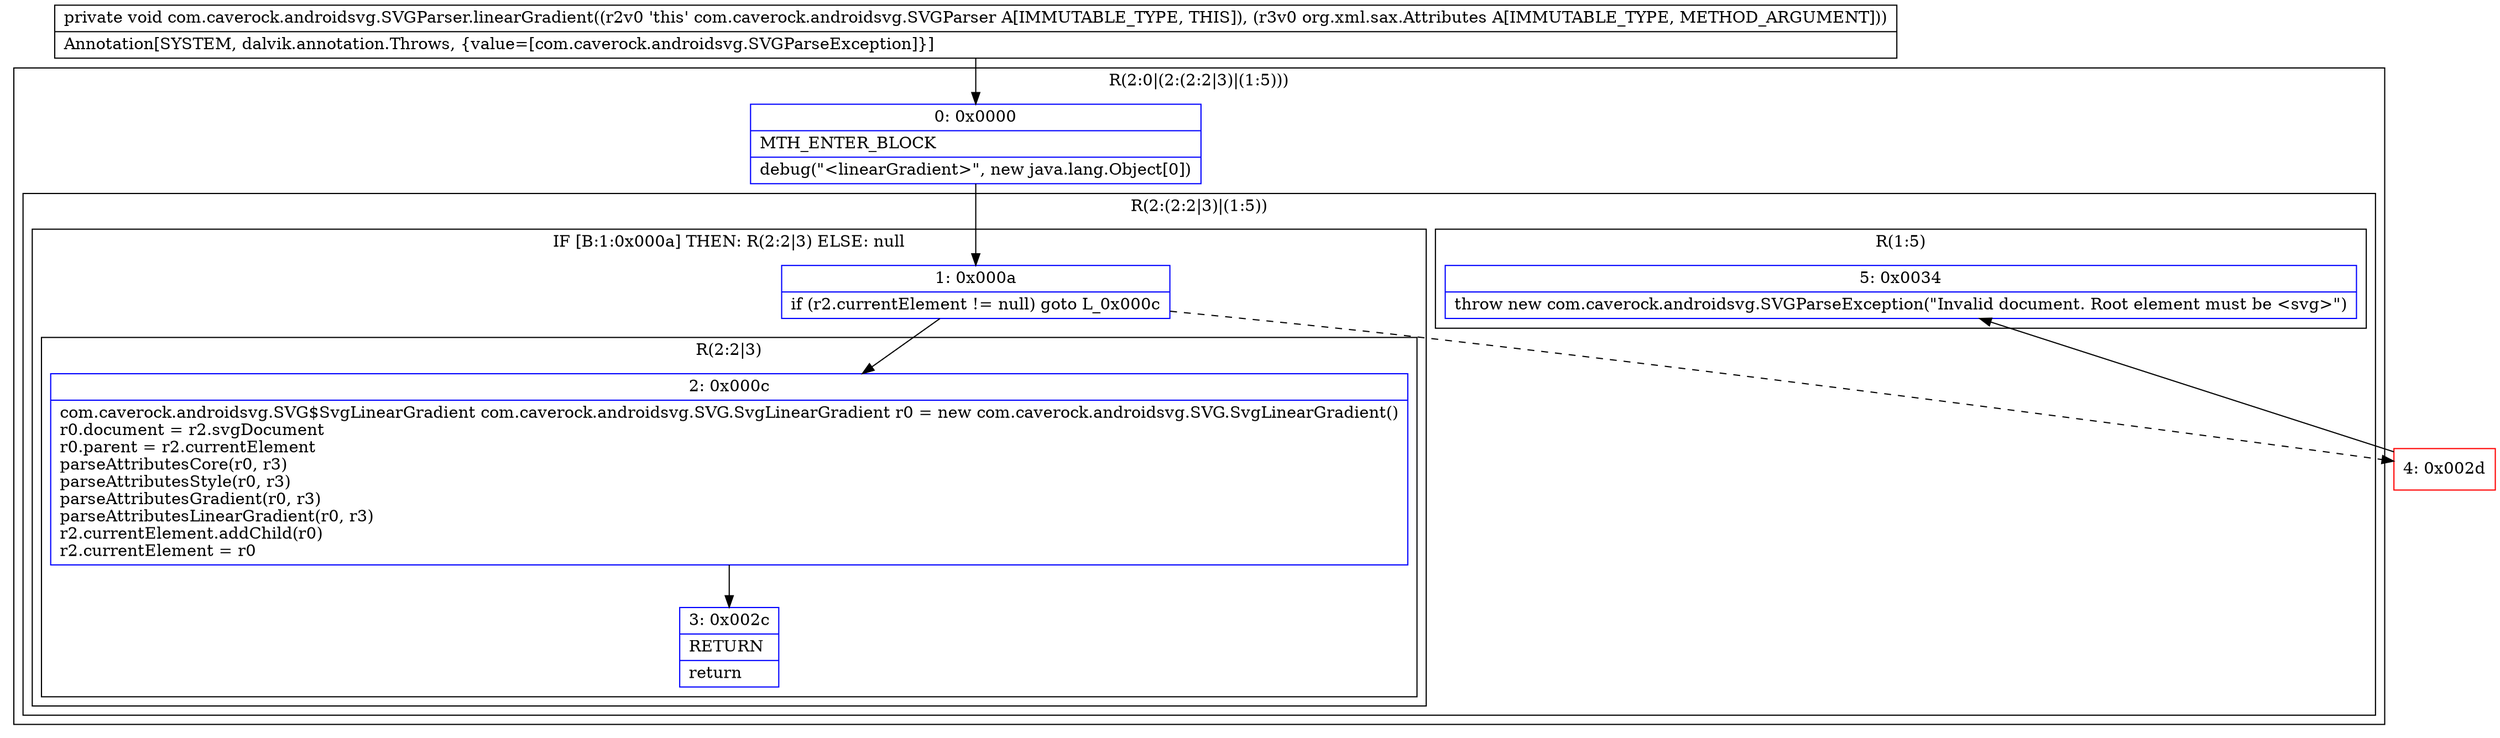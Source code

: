 digraph "CFG forcom.caverock.androidsvg.SVGParser.linearGradient(Lorg\/xml\/sax\/Attributes;)V" {
subgraph cluster_Region_1951433101 {
label = "R(2:0|(2:(2:2|3)|(1:5)))";
node [shape=record,color=blue];
Node_0 [shape=record,label="{0\:\ 0x0000|MTH_ENTER_BLOCK\l|debug(\"\<linearGradient\>\", new java.lang.Object[0])\l}"];
subgraph cluster_Region_633741000 {
label = "R(2:(2:2|3)|(1:5))";
node [shape=record,color=blue];
subgraph cluster_IfRegion_135760994 {
label = "IF [B:1:0x000a] THEN: R(2:2|3) ELSE: null";
node [shape=record,color=blue];
Node_1 [shape=record,label="{1\:\ 0x000a|if (r2.currentElement != null) goto L_0x000c\l}"];
subgraph cluster_Region_643164940 {
label = "R(2:2|3)";
node [shape=record,color=blue];
Node_2 [shape=record,label="{2\:\ 0x000c|com.caverock.androidsvg.SVG$SvgLinearGradient com.caverock.androidsvg.SVG.SvgLinearGradient r0 = new com.caverock.androidsvg.SVG.SvgLinearGradient()\lr0.document = r2.svgDocument\lr0.parent = r2.currentElement\lparseAttributesCore(r0, r3)\lparseAttributesStyle(r0, r3)\lparseAttributesGradient(r0, r3)\lparseAttributesLinearGradient(r0, r3)\lr2.currentElement.addChild(r0)\lr2.currentElement = r0\l}"];
Node_3 [shape=record,label="{3\:\ 0x002c|RETURN\l|return\l}"];
}
}
subgraph cluster_Region_429387419 {
label = "R(1:5)";
node [shape=record,color=blue];
Node_5 [shape=record,label="{5\:\ 0x0034|throw new com.caverock.androidsvg.SVGParseException(\"Invalid document. Root element must be \<svg\>\")\l}"];
}
}
}
Node_4 [shape=record,color=red,label="{4\:\ 0x002d}"];
MethodNode[shape=record,label="{private void com.caverock.androidsvg.SVGParser.linearGradient((r2v0 'this' com.caverock.androidsvg.SVGParser A[IMMUTABLE_TYPE, THIS]), (r3v0 org.xml.sax.Attributes A[IMMUTABLE_TYPE, METHOD_ARGUMENT]))  | Annotation[SYSTEM, dalvik.annotation.Throws, \{value=[com.caverock.androidsvg.SVGParseException]\}]\l}"];
MethodNode -> Node_0;
Node_0 -> Node_1;
Node_1 -> Node_2;
Node_1 -> Node_4[style=dashed];
Node_2 -> Node_3;
Node_4 -> Node_5;
}

